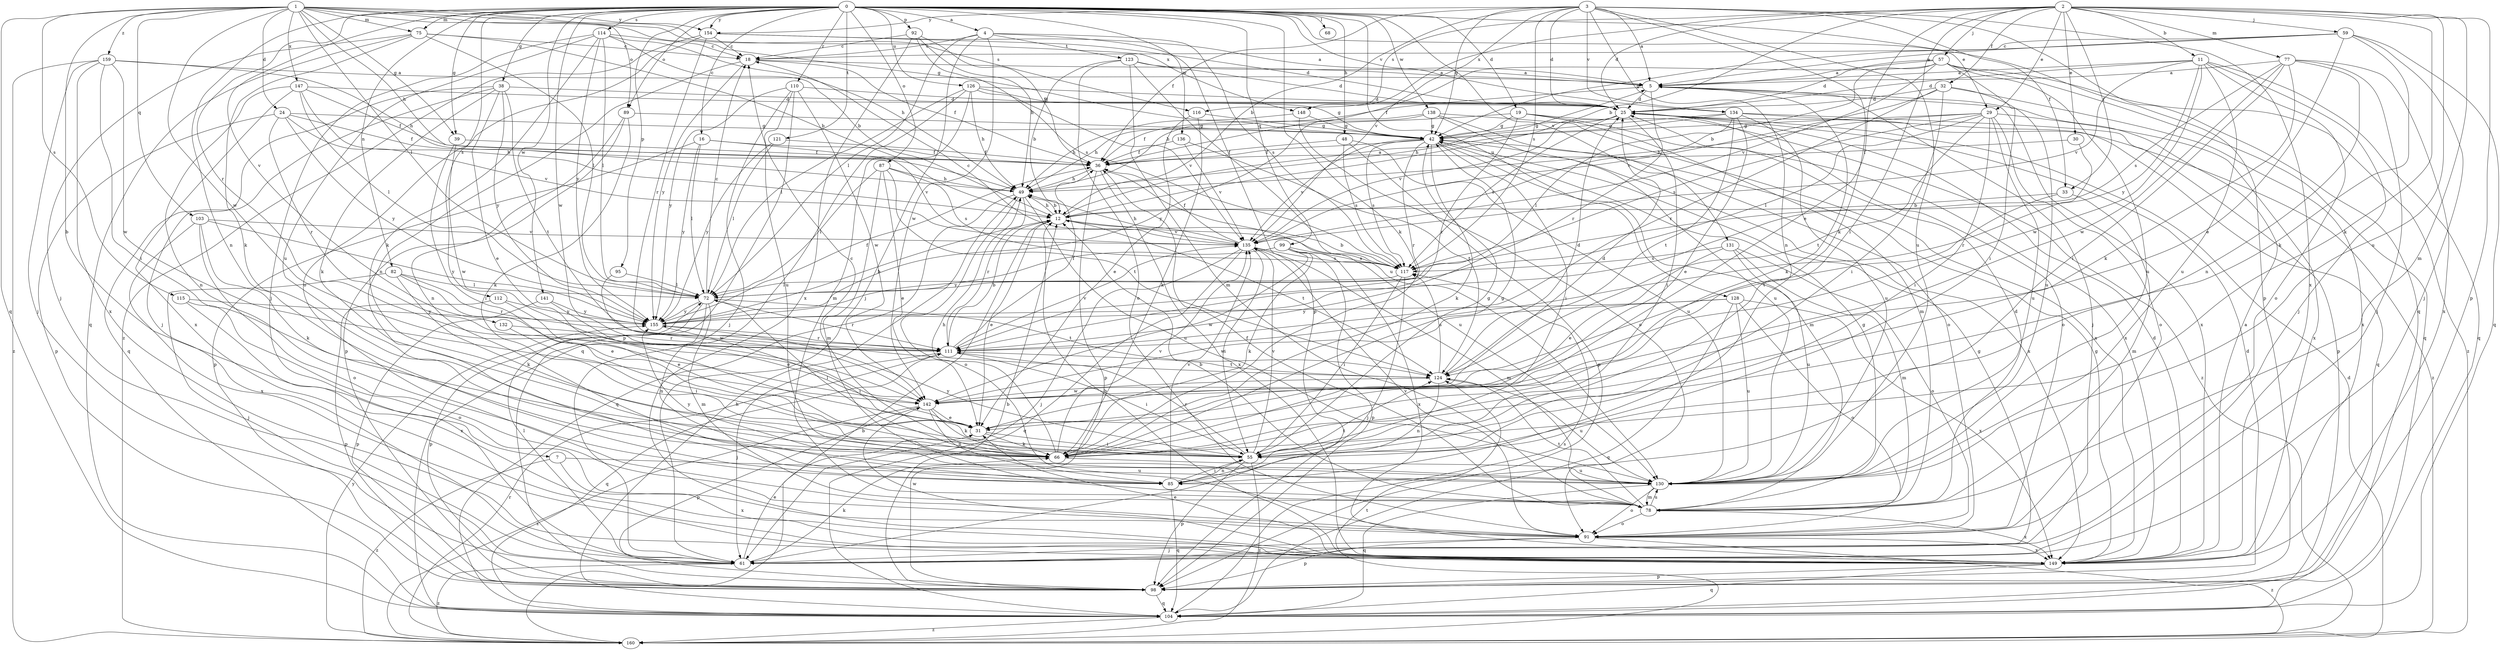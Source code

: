 strict digraph  {
0;
1;
2;
3;
4;
5;
7;
11;
12;
16;
18;
19;
24;
25;
29;
30;
31;
32;
33;
36;
38;
39;
42;
48;
49;
55;
57;
59;
61;
66;
68;
72;
75;
77;
78;
82;
85;
87;
89;
91;
92;
95;
98;
99;
103;
104;
110;
111;
112;
114;
115;
116;
117;
121;
123;
124;
126;
128;
130;
131;
132;
134;
135;
136;
138;
141;
142;
147;
148;
149;
154;
155;
159;
160;
0 -> 4  [label=a];
0 -> 16  [label=c];
0 -> 19  [label=d];
0 -> 29  [label=e];
0 -> 38  [label=g];
0 -> 39  [label=g];
0 -> 48  [label=h];
0 -> 66  [label=k];
0 -> 68  [label=l];
0 -> 75  [label=m];
0 -> 82  [label=n];
0 -> 85  [label=n];
0 -> 87  [label=o];
0 -> 89  [label=o];
0 -> 92  [label=p];
0 -> 95  [label=p];
0 -> 98  [label=p];
0 -> 99  [label=q];
0 -> 110  [label=r];
0 -> 111  [label=r];
0 -> 112  [label=s];
0 -> 114  [label=s];
0 -> 121  [label=t];
0 -> 126  [label=u];
0 -> 128  [label=u];
0 -> 131  [label=v];
0 -> 132  [label=v];
0 -> 134  [label=v];
0 -> 136  [label=w];
0 -> 138  [label=w];
0 -> 141  [label=w];
0 -> 142  [label=w];
0 -> 154  [label=y];
1 -> 7  [label=b];
1 -> 24  [label=d];
1 -> 39  [label=g];
1 -> 42  [label=g];
1 -> 49  [label=h];
1 -> 72  [label=l];
1 -> 75  [label=m];
1 -> 89  [label=o];
1 -> 103  [label=q];
1 -> 104  [label=q];
1 -> 115  [label=s];
1 -> 116  [label=s];
1 -> 142  [label=w];
1 -> 147  [label=x];
1 -> 148  [label=x];
1 -> 154  [label=y];
1 -> 159  [label=z];
2 -> 11  [label=b];
2 -> 12  [label=b];
2 -> 25  [label=d];
2 -> 29  [label=e];
2 -> 30  [label=e];
2 -> 31  [label=e];
2 -> 32  [label=f];
2 -> 33  [label=f];
2 -> 55  [label=i];
2 -> 57  [label=j];
2 -> 59  [label=j];
2 -> 66  [label=k];
2 -> 77  [label=m];
2 -> 78  [label=m];
2 -> 98  [label=p];
2 -> 116  [label=s];
2 -> 130  [label=u];
2 -> 148  [label=x];
3 -> 5  [label=a];
3 -> 12  [label=b];
3 -> 25  [label=d];
3 -> 33  [label=f];
3 -> 36  [label=f];
3 -> 42  [label=g];
3 -> 66  [label=k];
3 -> 85  [label=n];
3 -> 104  [label=q];
3 -> 117  [label=s];
3 -> 130  [label=u];
3 -> 134  [label=v];
3 -> 135  [label=v];
3 -> 149  [label=x];
3 -> 154  [label=y];
4 -> 18  [label=c];
4 -> 61  [label=j];
4 -> 72  [label=l];
4 -> 98  [label=p];
4 -> 117  [label=s];
4 -> 123  [label=t];
4 -> 142  [label=w];
5 -> 25  [label=d];
5 -> 49  [label=h];
5 -> 61  [label=j];
5 -> 66  [label=k];
5 -> 111  [label=r];
5 -> 149  [label=x];
7 -> 130  [label=u];
7 -> 149  [label=x];
7 -> 160  [label=z];
11 -> 5  [label=a];
11 -> 25  [label=d];
11 -> 61  [label=j];
11 -> 91  [label=o];
11 -> 104  [label=q];
11 -> 130  [label=u];
11 -> 135  [label=v];
11 -> 142  [label=w];
11 -> 155  [label=y];
12 -> 5  [label=a];
12 -> 31  [label=e];
12 -> 49  [label=h];
12 -> 124  [label=t];
12 -> 135  [label=v];
16 -> 36  [label=f];
16 -> 72  [label=l];
16 -> 98  [label=p];
16 -> 135  [label=v];
16 -> 155  [label=y];
18 -> 5  [label=a];
18 -> 36  [label=f];
18 -> 85  [label=n];
18 -> 155  [label=y];
19 -> 42  [label=g];
19 -> 49  [label=h];
19 -> 78  [label=m];
19 -> 111  [label=r];
19 -> 149  [label=x];
19 -> 160  [label=z];
24 -> 36  [label=f];
24 -> 42  [label=g];
24 -> 98  [label=p];
24 -> 111  [label=r];
24 -> 135  [label=v];
24 -> 155  [label=y];
25 -> 42  [label=g];
25 -> 55  [label=i];
25 -> 91  [label=o];
25 -> 117  [label=s];
25 -> 135  [label=v];
25 -> 160  [label=z];
29 -> 42  [label=g];
29 -> 49  [label=h];
29 -> 55  [label=i];
29 -> 72  [label=l];
29 -> 91  [label=o];
29 -> 117  [label=s];
29 -> 124  [label=t];
29 -> 130  [label=u];
29 -> 149  [label=x];
30 -> 36  [label=f];
30 -> 111  [label=r];
31 -> 55  [label=i];
31 -> 66  [label=k];
32 -> 25  [label=d];
32 -> 55  [label=i];
32 -> 111  [label=r];
32 -> 130  [label=u];
32 -> 135  [label=v];
32 -> 149  [label=x];
33 -> 12  [label=b];
33 -> 78  [label=m];
33 -> 124  [label=t];
36 -> 49  [label=h];
36 -> 98  [label=p];
36 -> 130  [label=u];
36 -> 149  [label=x];
38 -> 25  [label=d];
38 -> 31  [label=e];
38 -> 61  [label=j];
38 -> 66  [label=k];
38 -> 104  [label=q];
38 -> 124  [label=t];
38 -> 155  [label=y];
39 -> 36  [label=f];
39 -> 55  [label=i];
39 -> 142  [label=w];
42 -> 36  [label=f];
42 -> 55  [label=i];
42 -> 66  [label=k];
42 -> 78  [label=m];
42 -> 111  [label=r];
42 -> 117  [label=s];
42 -> 135  [label=v];
42 -> 149  [label=x];
48 -> 36  [label=f];
48 -> 98  [label=p];
48 -> 117  [label=s];
48 -> 130  [label=u];
49 -> 12  [label=b];
49 -> 91  [label=o];
49 -> 104  [label=q];
49 -> 111  [label=r];
49 -> 130  [label=u];
55 -> 42  [label=g];
55 -> 85  [label=n];
55 -> 98  [label=p];
55 -> 111  [label=r];
55 -> 135  [label=v];
55 -> 155  [label=y];
55 -> 160  [label=z];
57 -> 5  [label=a];
57 -> 12  [label=b];
57 -> 25  [label=d];
57 -> 36  [label=f];
57 -> 55  [label=i];
57 -> 104  [label=q];
57 -> 130  [label=u];
57 -> 135  [label=v];
57 -> 160  [label=z];
59 -> 5  [label=a];
59 -> 18  [label=c];
59 -> 31  [label=e];
59 -> 42  [label=g];
59 -> 61  [label=j];
59 -> 66  [label=k];
59 -> 104  [label=q];
61 -> 31  [label=e];
61 -> 42  [label=g];
61 -> 66  [label=k];
61 -> 72  [label=l];
61 -> 160  [label=z];
66 -> 18  [label=c];
66 -> 42  [label=g];
66 -> 49  [label=h];
66 -> 72  [label=l];
66 -> 130  [label=u];
66 -> 135  [label=v];
72 -> 18  [label=c];
72 -> 78  [label=m];
72 -> 85  [label=n];
72 -> 98  [label=p];
72 -> 111  [label=r];
72 -> 124  [label=t];
72 -> 155  [label=y];
75 -> 12  [label=b];
75 -> 18  [label=c];
75 -> 61  [label=j];
75 -> 66  [label=k];
75 -> 72  [label=l];
75 -> 104  [label=q];
77 -> 5  [label=a];
77 -> 55  [label=i];
77 -> 61  [label=j];
77 -> 66  [label=k];
77 -> 85  [label=n];
77 -> 117  [label=s];
77 -> 142  [label=w];
77 -> 149  [label=x];
78 -> 12  [label=b];
78 -> 25  [label=d];
78 -> 36  [label=f];
78 -> 42  [label=g];
78 -> 91  [label=o];
78 -> 124  [label=t];
78 -> 130  [label=u];
78 -> 149  [label=x];
82 -> 31  [label=e];
82 -> 61  [label=j];
82 -> 66  [label=k];
82 -> 72  [label=l];
82 -> 111  [label=r];
85 -> 55  [label=i];
85 -> 104  [label=q];
85 -> 124  [label=t];
85 -> 135  [label=v];
87 -> 31  [label=e];
87 -> 49  [label=h];
87 -> 72  [label=l];
87 -> 78  [label=m];
87 -> 117  [label=s];
87 -> 124  [label=t];
89 -> 42  [label=g];
89 -> 66  [label=k];
89 -> 85  [label=n];
89 -> 98  [label=p];
91 -> 61  [label=j];
91 -> 98  [label=p];
91 -> 135  [label=v];
91 -> 149  [label=x];
91 -> 160  [label=z];
92 -> 18  [label=c];
92 -> 36  [label=f];
92 -> 49  [label=h];
92 -> 117  [label=s];
92 -> 149  [label=x];
95 -> 72  [label=l];
95 -> 142  [label=w];
98 -> 12  [label=b];
98 -> 25  [label=d];
98 -> 104  [label=q];
99 -> 66  [label=k];
99 -> 98  [label=p];
99 -> 117  [label=s];
99 -> 142  [label=w];
99 -> 149  [label=x];
99 -> 155  [label=y];
103 -> 66  [label=k];
103 -> 91  [label=o];
103 -> 135  [label=v];
103 -> 149  [label=x];
103 -> 155  [label=y];
104 -> 49  [label=h];
104 -> 117  [label=s];
104 -> 160  [label=z];
110 -> 25  [label=d];
110 -> 61  [label=j];
110 -> 98  [label=p];
110 -> 130  [label=u];
110 -> 142  [label=w];
110 -> 155  [label=y];
111 -> 12  [label=b];
111 -> 36  [label=f];
111 -> 55  [label=i];
111 -> 61  [label=j];
111 -> 104  [label=q];
111 -> 124  [label=t];
111 -> 135  [label=v];
112 -> 31  [label=e];
112 -> 98  [label=p];
112 -> 155  [label=y];
114 -> 12  [label=b];
114 -> 18  [label=c];
114 -> 49  [label=h];
114 -> 61  [label=j];
114 -> 66  [label=k];
114 -> 72  [label=l];
114 -> 130  [label=u];
114 -> 155  [label=y];
115 -> 91  [label=o];
115 -> 149  [label=x];
115 -> 155  [label=y];
116 -> 31  [label=e];
116 -> 42  [label=g];
116 -> 66  [label=k];
117 -> 12  [label=b];
117 -> 18  [label=c];
117 -> 55  [label=i];
117 -> 61  [label=j];
117 -> 72  [label=l];
121 -> 36  [label=f];
121 -> 72  [label=l];
121 -> 155  [label=y];
123 -> 5  [label=a];
123 -> 12  [label=b];
123 -> 25  [label=d];
123 -> 78  [label=m];
123 -> 91  [label=o];
123 -> 130  [label=u];
124 -> 25  [label=d];
124 -> 85  [label=n];
124 -> 117  [label=s];
124 -> 130  [label=u];
124 -> 142  [label=w];
126 -> 25  [label=d];
126 -> 42  [label=g];
126 -> 49  [label=h];
126 -> 72  [label=l];
126 -> 78  [label=m];
126 -> 104  [label=q];
126 -> 135  [label=v];
128 -> 91  [label=o];
128 -> 104  [label=q];
128 -> 130  [label=u];
128 -> 142  [label=w];
128 -> 149  [label=x];
128 -> 155  [label=y];
130 -> 78  [label=m];
130 -> 91  [label=o];
130 -> 104  [label=q];
130 -> 155  [label=y];
131 -> 31  [label=e];
131 -> 78  [label=m];
131 -> 91  [label=o];
131 -> 117  [label=s];
131 -> 130  [label=u];
132 -> 55  [label=i];
132 -> 111  [label=r];
134 -> 31  [label=e];
134 -> 42  [label=g];
134 -> 49  [label=h];
134 -> 72  [label=l];
134 -> 98  [label=p];
134 -> 104  [label=q];
134 -> 124  [label=t];
134 -> 130  [label=u];
135 -> 36  [label=f];
135 -> 49  [label=h];
135 -> 55  [label=i];
135 -> 61  [label=j];
135 -> 78  [label=m];
135 -> 104  [label=q];
135 -> 117  [label=s];
136 -> 36  [label=f];
136 -> 124  [label=t];
136 -> 135  [label=v];
138 -> 36  [label=f];
138 -> 42  [label=g];
138 -> 91  [label=o];
138 -> 130  [label=u];
138 -> 149  [label=x];
138 -> 155  [label=y];
141 -> 31  [label=e];
141 -> 98  [label=p];
141 -> 155  [label=y];
142 -> 25  [label=d];
142 -> 31  [label=e];
142 -> 66  [label=k];
142 -> 85  [label=n];
142 -> 98  [label=p];
142 -> 160  [label=z];
147 -> 12  [label=b];
147 -> 25  [label=d];
147 -> 36  [label=f];
147 -> 72  [label=l];
147 -> 85  [label=n];
147 -> 149  [label=x];
148 -> 42  [label=g];
148 -> 49  [label=h];
148 -> 91  [label=o];
149 -> 5  [label=a];
149 -> 12  [label=b];
149 -> 25  [label=d];
149 -> 31  [label=e];
149 -> 42  [label=g];
149 -> 98  [label=p];
149 -> 104  [label=q];
149 -> 142  [label=w];
154 -> 5  [label=a];
154 -> 18  [label=c];
154 -> 25  [label=d];
154 -> 91  [label=o];
154 -> 111  [label=r];
154 -> 160  [label=z];
155 -> 12  [label=b];
155 -> 36  [label=f];
155 -> 55  [label=i];
155 -> 111  [label=r];
159 -> 5  [label=a];
159 -> 49  [label=h];
159 -> 55  [label=i];
159 -> 61  [label=j];
159 -> 142  [label=w];
159 -> 149  [label=x];
159 -> 160  [label=z];
160 -> 12  [label=b];
160 -> 25  [label=d];
160 -> 111  [label=r];
160 -> 124  [label=t];
160 -> 155  [label=y];
}
